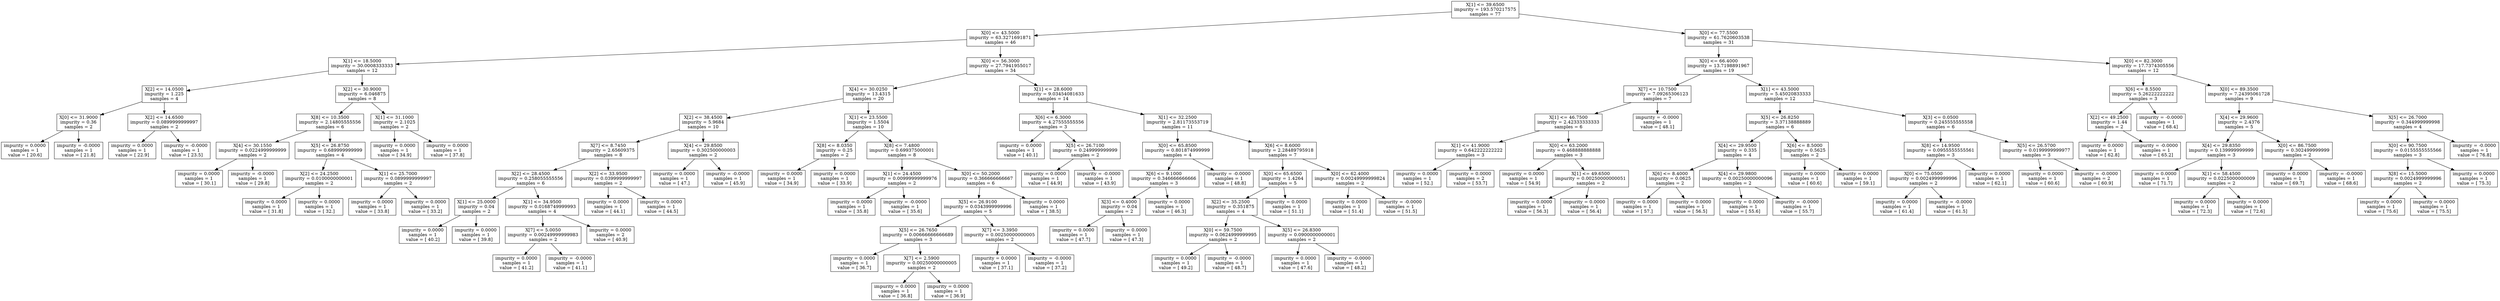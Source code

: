 digraph Tree {
0 [label="X[1] <= 39.6500\nimpurity = 193.570217575\nsamples = 77", shape="box"] ;
1 [label="X[0] <= 43.5000\nimpurity = 63.3271691871\nsamples = 46", shape="box"] ;
0 -> 1 ;
2 [label="X[1] <= 18.5000\nimpurity = 30.0008333333\nsamples = 12", shape="box"] ;
1 -> 2 ;
3 [label="X[2] <= 14.0500\nimpurity = 1.225\nsamples = 4", shape="box"] ;
2 -> 3 ;
4 [label="X[0] <= 31.9000\nimpurity = 0.36\nsamples = 2", shape="box"] ;
3 -> 4 ;
5 [label="impurity = 0.0000\nsamples = 1\nvalue = [ 20.6]", shape="box"] ;
4 -> 5 ;
6 [label="impurity = -0.0000\nsamples = 1\nvalue = [ 21.8]", shape="box"] ;
4 -> 6 ;
7 [label="X[2] <= 14.6500\nimpurity = 0.0899999999997\nsamples = 2", shape="box"] ;
3 -> 7 ;
8 [label="impurity = 0.0000\nsamples = 1\nvalue = [ 22.9]", shape="box"] ;
7 -> 8 ;
9 [label="impurity = -0.0000\nsamples = 1\nvalue = [ 23.5]", shape="box"] ;
7 -> 9 ;
10 [label="X[2] <= 30.9000\nimpurity = 6.046875\nsamples = 8", shape="box"] ;
2 -> 10 ;
11 [label="X[8] <= 10.3500\nimpurity = 2.14805555556\nsamples = 6", shape="box"] ;
10 -> 11 ;
12 [label="X[4] <= 30.1550\nimpurity = 0.0224999999999\nsamples = 2", shape="box"] ;
11 -> 12 ;
13 [label="impurity = 0.0000\nsamples = 1\nvalue = [ 30.1]", shape="box"] ;
12 -> 13 ;
14 [label="impurity = -0.0000\nsamples = 1\nvalue = [ 29.8]", shape="box"] ;
12 -> 14 ;
15 [label="X[5] <= 26.8750\nimpurity = 0.689999999999\nsamples = 4", shape="box"] ;
11 -> 15 ;
16 [label="X[2] <= 24.2500\nimpurity = 0.0100000000001\nsamples = 2", shape="box"] ;
15 -> 16 ;
17 [label="impurity = 0.0000\nsamples = 1\nvalue = [ 31.8]", shape="box"] ;
16 -> 17 ;
18 [label="impurity = 0.0000\nsamples = 1\nvalue = [ 32.]", shape="box"] ;
16 -> 18 ;
19 [label="X[1] <= 25.7000\nimpurity = 0.0899999999997\nsamples = 2", shape="box"] ;
15 -> 19 ;
20 [label="impurity = 0.0000\nsamples = 1\nvalue = [ 33.8]", shape="box"] ;
19 -> 20 ;
21 [label="impurity = 0.0000\nsamples = 1\nvalue = [ 33.2]", shape="box"] ;
19 -> 21 ;
22 [label="X[1] <= 31.1000\nimpurity = 2.1025\nsamples = 2", shape="box"] ;
10 -> 22 ;
23 [label="impurity = 0.0000\nsamples = 1\nvalue = [ 34.9]", shape="box"] ;
22 -> 23 ;
24 [label="impurity = 0.0000\nsamples = 1\nvalue = [ 37.8]", shape="box"] ;
22 -> 24 ;
25 [label="X[0] <= 56.3000\nimpurity = 27.7941955017\nsamples = 34", shape="box"] ;
1 -> 25 ;
26 [label="X[4] <= 30.0250\nimpurity = 13.4315\nsamples = 20", shape="box"] ;
25 -> 26 ;
27 [label="X[2] <= 38.4500\nimpurity = 5.9684\nsamples = 10", shape="box"] ;
26 -> 27 ;
28 [label="X[7] <= 8.7450\nimpurity = 2.65609375\nsamples = 8", shape="box"] ;
27 -> 28 ;
29 [label="X[2] <= 28.4500\nimpurity = 0.258055555556\nsamples = 6", shape="box"] ;
28 -> 29 ;
30 [label="X[1] <= 25.0000\nimpurity = 0.04\nsamples = 2", shape="box"] ;
29 -> 30 ;
31 [label="impurity = 0.0000\nsamples = 1\nvalue = [ 40.2]", shape="box"] ;
30 -> 31 ;
32 [label="impurity = 0.0000\nsamples = 1\nvalue = [ 39.8]", shape="box"] ;
30 -> 32 ;
33 [label="X[1] <= 34.9500\nimpurity = 0.0168749999993\nsamples = 4", shape="box"] ;
29 -> 33 ;
34 [label="X[7] <= 5.0050\nimpurity = 0.00249999999983\nsamples = 2", shape="box"] ;
33 -> 34 ;
35 [label="impurity = 0.0000\nsamples = 1\nvalue = [ 41.2]", shape="box"] ;
34 -> 35 ;
36 [label="impurity = -0.0000\nsamples = 1\nvalue = [ 41.1]", shape="box"] ;
34 -> 36 ;
37 [label="impurity = 0.0000\nsamples = 2\nvalue = [ 40.9]", shape="box"] ;
33 -> 37 ;
38 [label="X[2] <= 33.9500\nimpurity = 0.0399999999997\nsamples = 2", shape="box"] ;
28 -> 38 ;
39 [label="impurity = 0.0000\nsamples = 1\nvalue = [ 44.1]", shape="box"] ;
38 -> 39 ;
40 [label="impurity = 0.0000\nsamples = 1\nvalue = [ 44.5]", shape="box"] ;
38 -> 40 ;
41 [label="X[4] <= 29.8500\nimpurity = 0.302500000003\nsamples = 2", shape="box"] ;
27 -> 41 ;
42 [label="impurity = 0.0000\nsamples = 1\nvalue = [ 47.]", shape="box"] ;
41 -> 42 ;
43 [label="impurity = -0.0000\nsamples = 1\nvalue = [ 45.9]", shape="box"] ;
41 -> 43 ;
44 [label="X[1] <= 23.5500\nimpurity = 1.5504\nsamples = 10", shape="box"] ;
26 -> 44 ;
45 [label="X[8] <= 8.0350\nimpurity = 0.25\nsamples = 2", shape="box"] ;
44 -> 45 ;
46 [label="impurity = 0.0000\nsamples = 1\nvalue = [ 34.9]", shape="box"] ;
45 -> 46 ;
47 [label="impurity = 0.0000\nsamples = 1\nvalue = [ 33.9]", shape="box"] ;
45 -> 47 ;
48 [label="X[8] <= 7.4800\nimpurity = 0.699375000001\nsamples = 8", shape="box"] ;
44 -> 48 ;
49 [label="X[1] <= 24.4500\nimpurity = 0.00999999999976\nsamples = 2", shape="box"] ;
48 -> 49 ;
50 [label="impurity = 0.0000\nsamples = 1\nvalue = [ 35.8]", shape="box"] ;
49 -> 50 ;
51 [label="impurity = -0.0000\nsamples = 1\nvalue = [ 35.6]", shape="box"] ;
49 -> 51 ;
52 [label="X[0] <= 50.2000\nimpurity = 0.366666666667\nsamples = 6", shape="box"] ;
48 -> 52 ;
53 [label="X[5] <= 26.9100\nimpurity = 0.0343999999996\nsamples = 5", shape="box"] ;
52 -> 53 ;
54 [label="X[5] <= 26.7650\nimpurity = 0.00666666666689\nsamples = 3", shape="box"] ;
53 -> 54 ;
55 [label="impurity = 0.0000\nsamples = 1\nvalue = [ 36.7]", shape="box"] ;
54 -> 55 ;
56 [label="X[7] <= 2.5900\nimpurity = 0.00250000000005\nsamples = 2", shape="box"] ;
54 -> 56 ;
57 [label="impurity = 0.0000\nsamples = 1\nvalue = [ 36.8]", shape="box"] ;
56 -> 57 ;
58 [label="impurity = 0.0000\nsamples = 1\nvalue = [ 36.9]", shape="box"] ;
56 -> 58 ;
59 [label="X[7] <= 3.3950\nimpurity = 0.00250000000005\nsamples = 2", shape="box"] ;
53 -> 59 ;
60 [label="impurity = 0.0000\nsamples = 1\nvalue = [ 37.1]", shape="box"] ;
59 -> 60 ;
61 [label="impurity = -0.0000\nsamples = 1\nvalue = [ 37.2]", shape="box"] ;
59 -> 61 ;
62 [label="impurity = 0.0000\nsamples = 1\nvalue = [ 38.5]", shape="box"] ;
52 -> 62 ;
63 [label="X[1] <= 28.6000\nimpurity = 9.03454081633\nsamples = 14", shape="box"] ;
25 -> 63 ;
64 [label="X[6] <= 6.3000\nimpurity = 4.27555555556\nsamples = 3", shape="box"] ;
63 -> 64 ;
65 [label="impurity = 0.0000\nsamples = 1\nvalue = [ 40.1]", shape="box"] ;
64 -> 65 ;
66 [label="X[5] <= 26.7100\nimpurity = 0.249999999999\nsamples = 2", shape="box"] ;
64 -> 66 ;
67 [label="impurity = 0.0000\nsamples = 1\nvalue = [ 44.9]", shape="box"] ;
66 -> 67 ;
68 [label="impurity = -0.0000\nsamples = 1\nvalue = [ 43.9]", shape="box"] ;
66 -> 68 ;
69 [label="X[1] <= 32.2500\nimpurity = 2.81173553719\nsamples = 11", shape="box"] ;
63 -> 69 ;
70 [label="X[0] <= 65.8500\nimpurity = 0.801874999999\nsamples = 4", shape="box"] ;
69 -> 70 ;
71 [label="X[6] <= 9.1000\nimpurity = 0.346666666666\nsamples = 3", shape="box"] ;
70 -> 71 ;
72 [label="X[3] <= 0.4000\nimpurity = 0.04\nsamples = 2", shape="box"] ;
71 -> 72 ;
73 [label="impurity = 0.0000\nsamples = 1\nvalue = [ 47.7]", shape="box"] ;
72 -> 73 ;
74 [label="impurity = 0.0000\nsamples = 1\nvalue = [ 47.3]", shape="box"] ;
72 -> 74 ;
75 [label="impurity = 0.0000\nsamples = 1\nvalue = [ 46.3]", shape="box"] ;
71 -> 75 ;
76 [label="impurity = -0.0000\nsamples = 1\nvalue = [ 48.8]", shape="box"] ;
70 -> 76 ;
77 [label="X[6] <= 8.6000\nimpurity = 2.28489795918\nsamples = 7", shape="box"] ;
69 -> 77 ;
78 [label="X[0] <= 65.6500\nimpurity = 1.4264\nsamples = 5", shape="box"] ;
77 -> 78 ;
79 [label="X[2] <= 35.2500\nimpurity = 0.351875\nsamples = 4", shape="box"] ;
78 -> 79 ;
80 [label="X[0] <= 59.7500\nimpurity = 0.0624999999995\nsamples = 2", shape="box"] ;
79 -> 80 ;
81 [label="impurity = 0.0000\nsamples = 1\nvalue = [ 49.2]", shape="box"] ;
80 -> 81 ;
82 [label="impurity = -0.0000\nsamples = 1\nvalue = [ 48.7]", shape="box"] ;
80 -> 82 ;
83 [label="X[5] <= 26.8300\nimpurity = 0.0900000000001\nsamples = 2", shape="box"] ;
79 -> 83 ;
84 [label="impurity = 0.0000\nsamples = 1\nvalue = [ 47.6]", shape="box"] ;
83 -> 84 ;
85 [label="impurity = -0.0000\nsamples = 1\nvalue = [ 48.2]", shape="box"] ;
83 -> 85 ;
86 [label="impurity = 0.0000\nsamples = 1\nvalue = [ 51.1]", shape="box"] ;
78 -> 86 ;
87 [label="X[0] <= 62.4000\nimpurity = 0.00249999999824\nsamples = 2", shape="box"] ;
77 -> 87 ;
88 [label="impurity = 0.0000\nsamples = 1\nvalue = [ 51.4]", shape="box"] ;
87 -> 88 ;
89 [label="impurity = -0.0000\nsamples = 1\nvalue = [ 51.5]", shape="box"] ;
87 -> 89 ;
90 [label="X[0] <= 77.5500\nimpurity = 61.7620603538\nsamples = 31", shape="box"] ;
0 -> 90 ;
91 [label="X[0] <= 66.4000\nimpurity = 13.7198891967\nsamples = 19", shape="box"] ;
90 -> 91 ;
92 [label="X[7] <= 10.7500\nimpurity = 7.09265306123\nsamples = 7", shape="box"] ;
91 -> 92 ;
93 [label="X[1] <= 46.7500\nimpurity = 2.42333333333\nsamples = 6", shape="box"] ;
92 -> 93 ;
94 [label="X[1] <= 41.9000\nimpurity = 0.642222222222\nsamples = 3", shape="box"] ;
93 -> 94 ;
95 [label="impurity = 0.0000\nsamples = 1\nvalue = [ 52.]", shape="box"] ;
94 -> 95 ;
96 [label="impurity = 0.0000\nsamples = 2\nvalue = [ 53.7]", shape="box"] ;
94 -> 96 ;
97 [label="X[0] <= 63.2000\nimpurity = 0.468888888888\nsamples = 3", shape="box"] ;
93 -> 97 ;
98 [label="impurity = 0.0000\nsamples = 1\nvalue = [ 54.9]", shape="box"] ;
97 -> 98 ;
99 [label="X[1] <= 49.6500\nimpurity = 0.00250000000051\nsamples = 2", shape="box"] ;
97 -> 99 ;
100 [label="impurity = 0.0000\nsamples = 1\nvalue = [ 56.3]", shape="box"] ;
99 -> 100 ;
101 [label="impurity = 0.0000\nsamples = 1\nvalue = [ 56.4]", shape="box"] ;
99 -> 101 ;
102 [label="impurity = -0.0000\nsamples = 1\nvalue = [ 48.1]", shape="box"] ;
92 -> 102 ;
103 [label="X[1] <= 43.5000\nimpurity = 5.45020833333\nsamples = 12", shape="box"] ;
91 -> 103 ;
104 [label="X[5] <= 26.8250\nimpurity = 3.37138888889\nsamples = 6", shape="box"] ;
103 -> 104 ;
105 [label="X[4] <= 29.9500\nimpurity = 0.335\nsamples = 4", shape="box"] ;
104 -> 105 ;
106 [label="X[6] <= 8.4000\nimpurity = 0.0625\nsamples = 2", shape="box"] ;
105 -> 106 ;
107 [label="impurity = 0.0000\nsamples = 1\nvalue = [ 57.]", shape="box"] ;
106 -> 107 ;
108 [label="impurity = 0.0000\nsamples = 1\nvalue = [ 56.5]", shape="box"] ;
106 -> 108 ;
109 [label="X[4] <= 29.9800\nimpurity = 0.00250000000096\nsamples = 2", shape="box"] ;
105 -> 109 ;
110 [label="impurity = 0.0000\nsamples = 1\nvalue = [ 55.6]", shape="box"] ;
109 -> 110 ;
111 [label="impurity = -0.0000\nsamples = 1\nvalue = [ 55.7]", shape="box"] ;
109 -> 111 ;
112 [label="X[6] <= 8.5000\nimpurity = 0.5625\nsamples = 2", shape="box"] ;
104 -> 112 ;
113 [label="impurity = 0.0000\nsamples = 1\nvalue = [ 60.6]", shape="box"] ;
112 -> 113 ;
114 [label="impurity = 0.0000\nsamples = 1\nvalue = [ 59.1]", shape="box"] ;
112 -> 114 ;
115 [label="X[3] <= 0.0500\nimpurity = 0.245555555558\nsamples = 6", shape="box"] ;
103 -> 115 ;
116 [label="X[8] <= 14.9500\nimpurity = 0.0955555555561\nsamples = 3", shape="box"] ;
115 -> 116 ;
117 [label="X[0] <= 75.0500\nimpurity = 0.0024999999996\nsamples = 2", shape="box"] ;
116 -> 117 ;
118 [label="impurity = 0.0000\nsamples = 1\nvalue = [ 61.4]", shape="box"] ;
117 -> 118 ;
119 [label="impurity = -0.0000\nsamples = 1\nvalue = [ 61.5]", shape="box"] ;
117 -> 119 ;
120 [label="impurity = 0.0000\nsamples = 1\nvalue = [ 62.1]", shape="box"] ;
116 -> 120 ;
121 [label="X[5] <= 26.5700\nimpurity = 0.0199999999977\nsamples = 3", shape="box"] ;
115 -> 121 ;
122 [label="impurity = 0.0000\nsamples = 1\nvalue = [ 60.6]", shape="box"] ;
121 -> 122 ;
123 [label="impurity = -0.0000\nsamples = 2\nvalue = [ 60.9]", shape="box"] ;
121 -> 123 ;
124 [label="X[0] <= 82.3000\nimpurity = 17.7374305556\nsamples = 12", shape="box"] ;
90 -> 124 ;
125 [label="X[6] <= 8.5500\nimpurity = 5.26222222222\nsamples = 3", shape="box"] ;
124 -> 125 ;
126 [label="X[2] <= 49.2500\nimpurity = 1.44\nsamples = 2", shape="box"] ;
125 -> 126 ;
127 [label="impurity = 0.0000\nsamples = 1\nvalue = [ 62.8]", shape="box"] ;
126 -> 127 ;
128 [label="impurity = -0.0000\nsamples = 1\nvalue = [ 65.2]", shape="box"] ;
126 -> 128 ;
129 [label="impurity = -0.0000\nsamples = 1\nvalue = [ 68.4]", shape="box"] ;
125 -> 129 ;
130 [label="X[0] <= 89.3500\nimpurity = 7.24395061728\nsamples = 9", shape="box"] ;
124 -> 130 ;
131 [label="X[4] <= 29.9600\nimpurity = 2.4376\nsamples = 5", shape="box"] ;
130 -> 131 ;
132 [label="X[4] <= 29.8350\nimpurity = 0.139999999999\nsamples = 3", shape="box"] ;
131 -> 132 ;
133 [label="impurity = 0.0000\nsamples = 1\nvalue = [ 71.7]", shape="box"] ;
132 -> 133 ;
134 [label="X[1] <= 58.4500\nimpurity = 0.0225000000009\nsamples = 2", shape="box"] ;
132 -> 134 ;
135 [label="impurity = 0.0000\nsamples = 1\nvalue = [ 72.3]", shape="box"] ;
134 -> 135 ;
136 [label="impurity = 0.0000\nsamples = 1\nvalue = [ 72.6]", shape="box"] ;
134 -> 136 ;
137 [label="X[0] <= 86.7500\nimpurity = 0.302499999999\nsamples = 2", shape="box"] ;
131 -> 137 ;
138 [label="impurity = 0.0000\nsamples = 1\nvalue = [ 69.7]", shape="box"] ;
137 -> 138 ;
139 [label="impurity = -0.0000\nsamples = 1\nvalue = [ 68.6]", shape="box"] ;
137 -> 139 ;
140 [label="X[5] <= 26.7000\nimpurity = 0.344999999998\nsamples = 4", shape="box"] ;
130 -> 140 ;
141 [label="X[0] <= 90.7500\nimpurity = 0.0155555555566\nsamples = 3", shape="box"] ;
140 -> 141 ;
142 [label="X[8] <= 15.5000\nimpurity = 0.0024999999996\nsamples = 2", shape="box"] ;
141 -> 142 ;
143 [label="impurity = 0.0000\nsamples = 1\nvalue = [ 75.6]", shape="box"] ;
142 -> 143 ;
144 [label="impurity = 0.0000\nsamples = 1\nvalue = [ 75.5]", shape="box"] ;
142 -> 144 ;
145 [label="impurity = 0.0000\nsamples = 1\nvalue = [ 75.3]", shape="box"] ;
141 -> 145 ;
146 [label="impurity = -0.0000\nsamples = 1\nvalue = [ 76.8]", shape="box"] ;
140 -> 146 ;
}